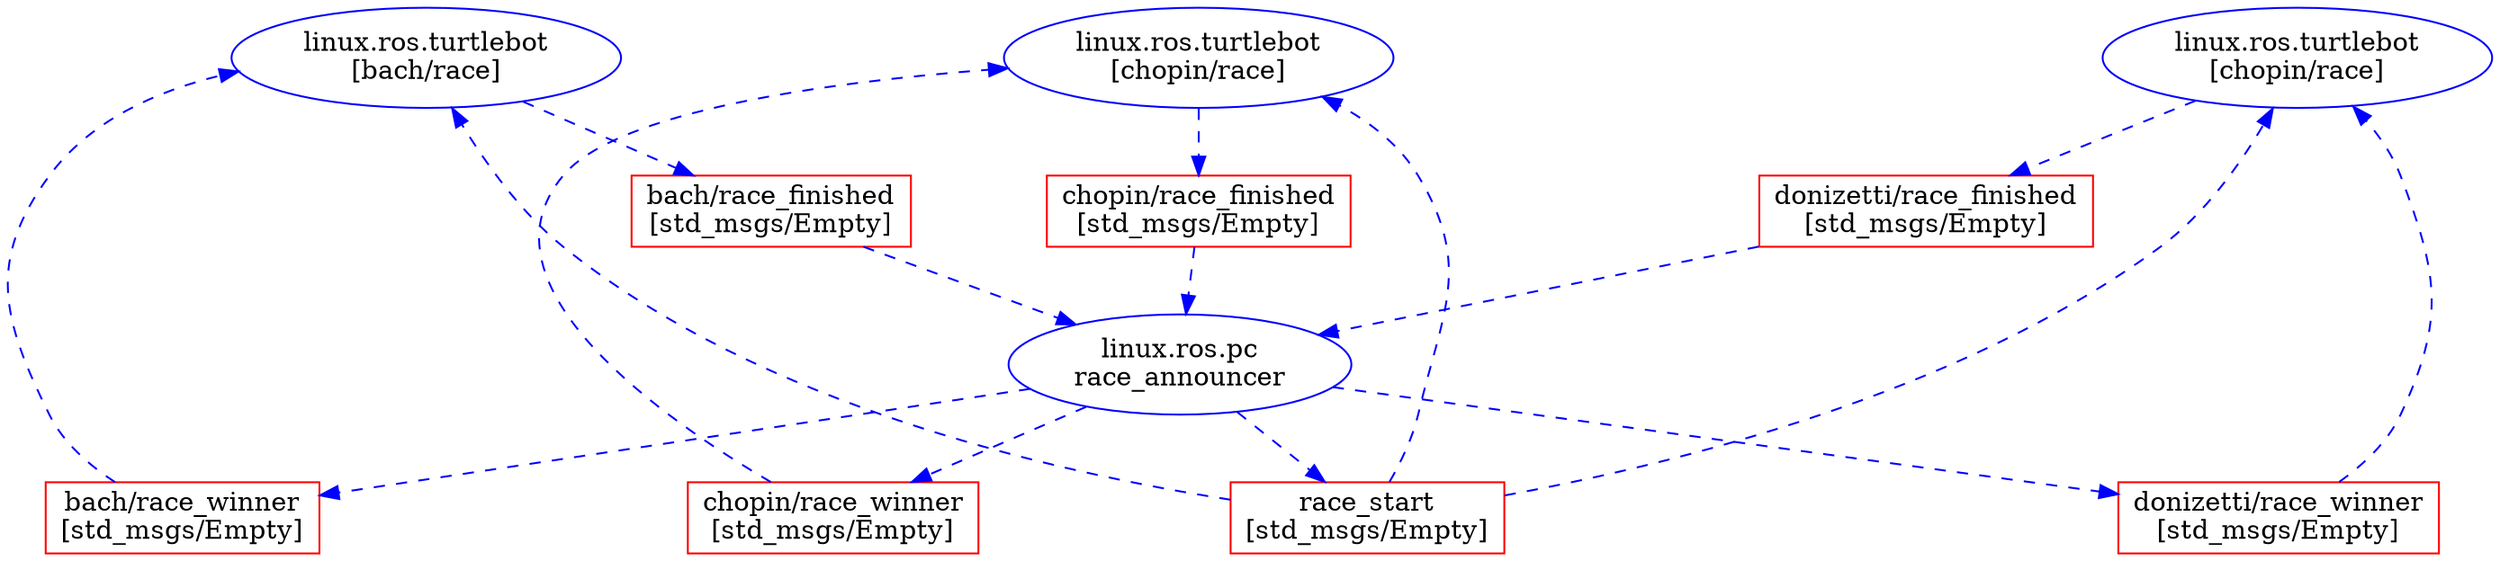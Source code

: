 digraph hierarchy {

	nodesep=1.0 // increases the separation between nodes

	node [color=Red]
	edge [color=Blue, style=dashed] //setup options

    // concert clients
    bach [color=blue, shape=ellipse, label="linux.ros.turtlebot\n[bach/race]"]
    chopin [color=blue, shape=ellipse, label="linux.ros.turtlebot\n[chopin/race]"]
    donizetti [color=blue, shape=ellipse, label="linux.ros.turtlebot\n[chopin/race]"]
    announcer [color=blue, shape=ellipse, label="linux.ros.pc\nrace_announcer"]
 
    // topics
    race_start [color=red, shape=box, label="race_start\n[std_msgs/Empty]"]
    bach_race_finished [color=red, shape=box, label="bach/race_finished\n[std_msgs/Empty]"]
    chopin_race_finished [color=red, shape=box, label="chopin/race_finished\n[std_msgs/Empty]"]
    donizetti_race_finished [color=red, shape=box, label="donizetti/race_finished\n[std_msgs/Empty]"]
    bach_race_winner [color=red, shape=box, label="bach/race_winner\n[std_msgs/Empty]"]
    chopin_race_winner [color=red, shape=box, label="chopin/race_winner\n[std_msgs/Empty]"]
    donizetti_race_winner [color=red, shape=box, label="donizetti/race_winner\n[std_msgs/Empty]"]
    
    // links
	{rank = same; bach chopin donizetti }
	//{rank = same; clear_cmd_list set_cmd_list recognized_cmd}
	announcer->{ race_start }
	race_start->{ bach }
    race_start->{ chopin }
    race_start->{ donizetti }
    bach->{ bach_race_finished }
    chopin->{ chopin_race_finished }
    donizetti->{ donizetti_race_finished }
    bach_race_finished->{ announcer }
    chopin_race_finished->{ announcer }
    donizetti_race_finished->{ announcer }
    bach_race_winner->{ bach }
    chopin_race_winner->{ chopin }
    donizetti_race_winner->{ donizetti }
    announcer->{ bach_race_winner }
    announcer->{ chopin_race_winner }
    announcer->{ donizetti_race_winner }
}
